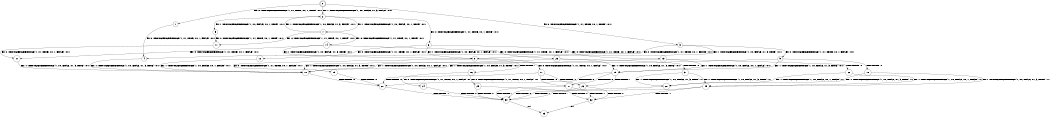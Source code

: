 digraph BCG {
size = "7, 10.5";
center = TRUE;
node [shape = circle];
0 [peripheries = 2];
0 -> 1 [label = "EX !0 !ATOMIC_EXCH_BRANCH (1, +1, TRUE, +0, 1, TRUE) !:0:1:"];
0 -> 2 [label = "EX !1 !ATOMIC_EXCH_BRANCH (1, +0, FALSE, +1, 3, FALSE) !:0:1:"];
0 -> 3 [label = "EX !0 !ATOMIC_EXCH_BRANCH (1, +1, TRUE, +0, 1, TRUE) !:0:1:"];
1 -> 4 [label = "EX !0 !ATOMIC_EXCH_BRANCH (1, +1, TRUE, +0, 1, FALSE) !:0:1:"];
2 -> 5 [label = "EX !1 !ATOMIC_EXCH_BRANCH (1, +0, FALSE, +0, 1, TRUE) !:0:1:"];
2 -> 6 [label = "EX !0 !ATOMIC_EXCH_BRANCH (1, +1, TRUE, +0, 1, TRUE) !:0:1:"];
2 -> 7 [label = "EX !1 !ATOMIC_EXCH_BRANCH (1, +0, FALSE, +0, 1, TRUE) !:0:1:"];
3 -> 4 [label = "EX !0 !ATOMIC_EXCH_BRANCH (1, +1, TRUE, +0, 1, FALSE) !:0:1:"];
3 -> 8 [label = "EX !1 !ATOMIC_EXCH_BRANCH (1, +0, FALSE, +1, 3, TRUE) !:0:1:"];
3 -> 9 [label = "EX !0 !ATOMIC_EXCH_BRANCH (1, +1, TRUE, +0, 1, FALSE) !:0:1:"];
4 -> 10 [label = "EX !1 !ATOMIC_EXCH_BRANCH (1, +0, FALSE, +1, 3, TRUE) !:0:1:"];
5 -> 11 [label = "EX !0 !ATOMIC_EXCH_BRANCH (1, +1, TRUE, +0, 1, TRUE) !:0:1:"];
6 -> 12 [label = "EX !0 !ATOMIC_EXCH_BRANCH (1, +1, TRUE, +0, 1, FALSE) !:0:1:"];
6 -> 8 [label = "EX !1 !ATOMIC_EXCH_BRANCH (1, +0, FALSE, +0, 1, FALSE) !:0:1:"];
6 -> 13 [label = "EX !0 !ATOMIC_EXCH_BRANCH (1, +1, TRUE, +0, 1, FALSE) !:0:1:"];
7 -> 11 [label = "EX !0 !ATOMIC_EXCH_BRANCH (1, +1, TRUE, +0, 1, TRUE) !:0:1:"];
7 -> 14 [label = "EX !0 !ATOMIC_EXCH_BRANCH (1, +1, TRUE, +0, 1, TRUE) !:0:1:"];
7 -> 2 [label = "EX !1 !ATOMIC_EXCH_BRANCH (1, +0, FALSE, +1, 3, FALSE) !:0:1:"];
8 -> 15 [label = "EX !0 !ATOMIC_EXCH_BRANCH (1, +1, TRUE, +0, 1, FALSE) !:0:1:"];
8 -> 16 [label = "TERMINATE !1"];
8 -> 17 [label = "EX !0 !ATOMIC_EXCH_BRANCH (1, +1, TRUE, +0, 1, FALSE) !:0:1:"];
9 -> 10 [label = "EX !1 !ATOMIC_EXCH_BRANCH (1, +0, FALSE, +1, 3, TRUE) !:0:1:"];
9 -> 18 [label = "TERMINATE !0"];
9 -> 19 [label = "EX !1 !ATOMIC_EXCH_BRANCH (1, +0, FALSE, +1, 3, TRUE) !:0:1:"];
10 -> 20 [label = "TERMINATE !0"];
11 -> 21 [label = "EX !0 !ATOMIC_EXCH_BRANCH (1, +1, TRUE, +0, 1, FALSE) !:0:1:"];
12 -> 10 [label = "EX !1 !ATOMIC_EXCH_BRANCH (1, +0, FALSE, +0, 1, FALSE) !:0:1:"];
13 -> 10 [label = "EX !1 !ATOMIC_EXCH_BRANCH (1, +0, FALSE, +0, 1, FALSE) !:0:1:"];
13 -> 22 [label = "TERMINATE !0"];
13 -> 19 [label = "EX !1 !ATOMIC_EXCH_BRANCH (1, +0, FALSE, +0, 1, FALSE) !:0:1:"];
14 -> 21 [label = "EX !0 !ATOMIC_EXCH_BRANCH (1, +1, TRUE, +0, 1, FALSE) !:0:1:"];
14 -> 8 [label = "EX !1 !ATOMIC_EXCH_BRANCH (1, +0, FALSE, +1, 3, TRUE) !:0:1:"];
14 -> 23 [label = "EX !0 !ATOMIC_EXCH_BRANCH (1, +1, TRUE, +0, 1, FALSE) !:0:1:"];
15 -> 20 [label = "TERMINATE !0"];
16 -> 24 [label = "EX !0 !ATOMIC_EXCH_BRANCH (1, +1, TRUE, +0, 1, FALSE) !:0:"];
16 -> 25 [label = "EX !0 !ATOMIC_EXCH_BRANCH (1, +1, TRUE, +0, 1, FALSE) !:0:"];
17 -> 20 [label = "TERMINATE !0"];
17 -> 26 [label = "TERMINATE !1"];
17 -> 27 [label = "TERMINATE !0"];
18 -> 28 [label = "EX !1 !ATOMIC_EXCH_BRANCH (1, +0, FALSE, +1, 3, TRUE) !:1:"];
18 -> 29 [label = "EX !1 !ATOMIC_EXCH_BRANCH (1, +0, FALSE, +1, 3, TRUE) !:1:"];
19 -> 20 [label = "TERMINATE !0"];
19 -> 26 [label = "TERMINATE !1"];
19 -> 27 [label = "TERMINATE !0"];
20 -> 30 [label = "TERMINATE !1"];
21 -> 10 [label = "EX !1 !ATOMIC_EXCH_BRANCH (1, +0, FALSE, +1, 3, TRUE) !:0:1:"];
22 -> 28 [label = "EX !1 !ATOMIC_EXCH_BRANCH (1, +0, FALSE, +0, 1, FALSE) !:1:"];
22 -> 29 [label = "EX !1 !ATOMIC_EXCH_BRANCH (1, +0, FALSE, +0, 1, FALSE) !:1:"];
23 -> 10 [label = "EX !1 !ATOMIC_EXCH_BRANCH (1, +0, FALSE, +1, 3, TRUE) !:0:1:"];
23 -> 31 [label = "TERMINATE !0"];
23 -> 19 [label = "EX !1 !ATOMIC_EXCH_BRANCH (1, +0, FALSE, +1, 3, TRUE) !:0:1:"];
24 -> 30 [label = "TERMINATE !0"];
25 -> 30 [label = "TERMINATE !0"];
25 -> 32 [label = "TERMINATE !0"];
26 -> 30 [label = "TERMINATE !0"];
26 -> 32 [label = "TERMINATE !0"];
27 -> 30 [label = "TERMINATE !1"];
27 -> 32 [label = "TERMINATE !1"];
28 -> 30 [label = "TERMINATE !1"];
29 -> 30 [label = "TERMINATE !1"];
29 -> 32 [label = "TERMINATE !1"];
30 -> 33 [label = "exit"];
31 -> 28 [label = "EX !1 !ATOMIC_EXCH_BRANCH (1, +0, FALSE, +1, 3, TRUE) !:1:"];
31 -> 29 [label = "EX !1 !ATOMIC_EXCH_BRANCH (1, +0, FALSE, +1, 3, TRUE) !:1:"];
32 -> 33 [label = "exit"];
}
